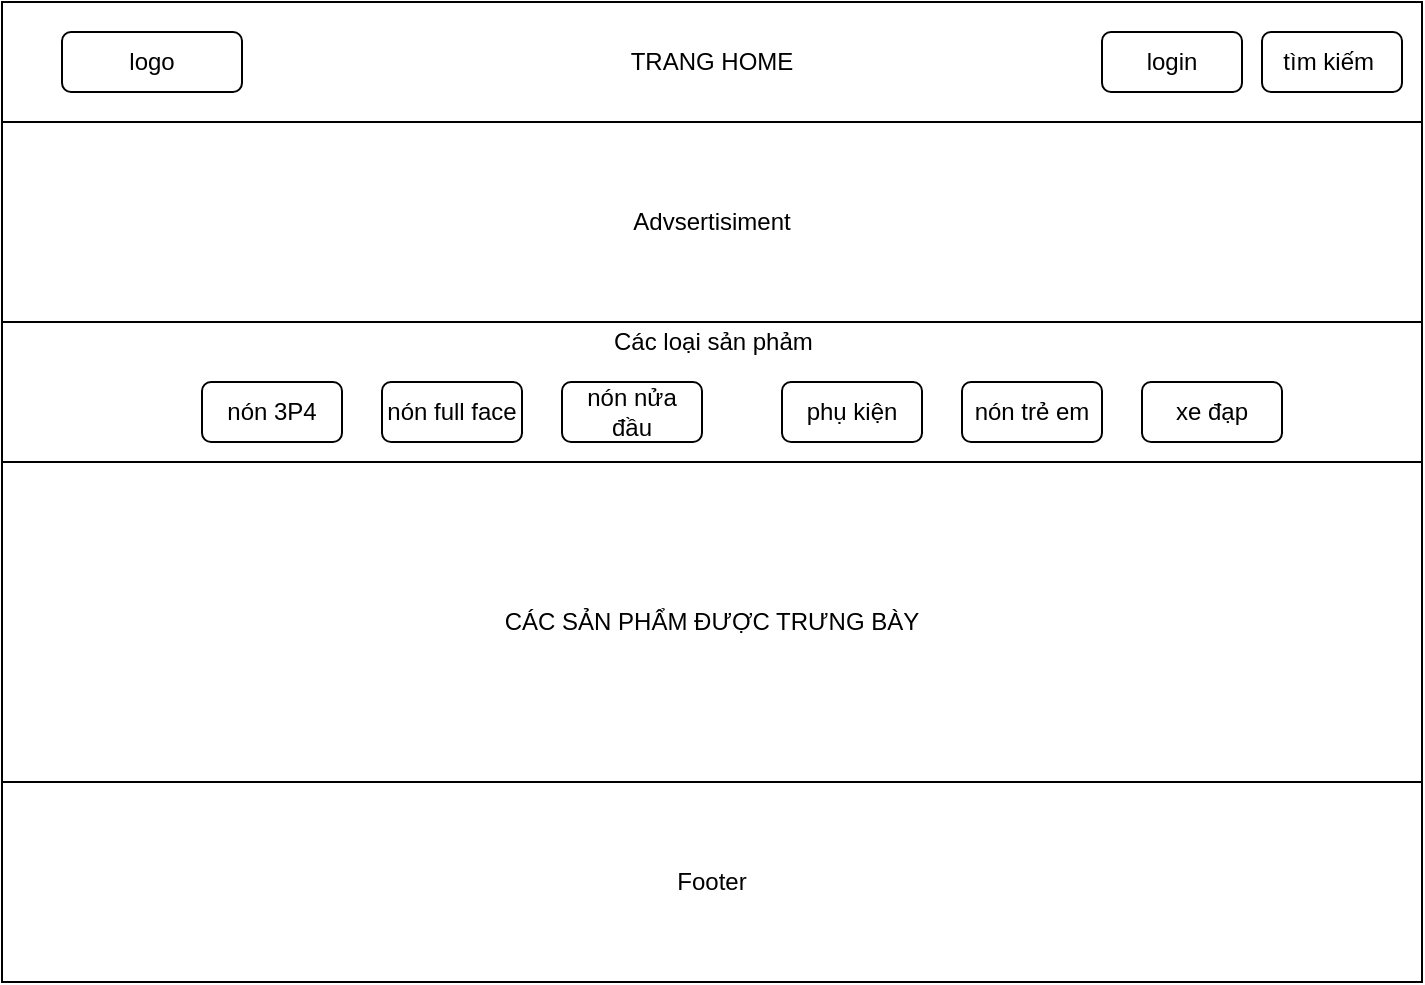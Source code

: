 <mxfile version="24.2.5" type="device">
  <diagram name="Page-1" id="e4HsSFkInNs4kpQxS1DK">
    <mxGraphModel dx="1050" dy="557" grid="1" gridSize="10" guides="1" tooltips="1" connect="1" arrows="1" fold="1" page="1" pageScale="1" pageWidth="850" pageHeight="1100" math="0" shadow="0">
      <root>
        <mxCell id="0" />
        <mxCell id="1" parent="0" />
        <mxCell id="THsJsn4jzuqdwzfCVEJ6-3" value="" style="rounded=0;whiteSpace=wrap;html=1;" parent="1" vertex="1">
          <mxGeometry x="70" y="260" width="710" height="490" as="geometry" />
        </mxCell>
        <mxCell id="THsJsn4jzuqdwzfCVEJ6-6" value="TRANG HOME" style="rounded=0;whiteSpace=wrap;html=1;" parent="1" vertex="1">
          <mxGeometry x="70" y="260" width="710" height="60" as="geometry" />
        </mxCell>
        <mxCell id="THsJsn4jzuqdwzfCVEJ6-7" value="logo" style="rounded=1;whiteSpace=wrap;html=1;" parent="1" vertex="1">
          <mxGeometry x="100" y="275" width="90" height="30" as="geometry" />
        </mxCell>
        <mxCell id="THsJsn4jzuqdwzfCVEJ6-8" value="login" style="rounded=1;whiteSpace=wrap;html=1;" parent="1" vertex="1">
          <mxGeometry x="620" y="275" width="70" height="30" as="geometry" />
        </mxCell>
        <mxCell id="THsJsn4jzuqdwzfCVEJ6-9" value="tìm kiếm&amp;nbsp;" style="rounded=1;whiteSpace=wrap;html=1;" parent="1" vertex="1">
          <mxGeometry x="700" y="275" width="70" height="30" as="geometry" />
        </mxCell>
        <mxCell id="THsJsn4jzuqdwzfCVEJ6-12" value="Advsertisiment" style="rounded=0;whiteSpace=wrap;html=1;" parent="1" vertex="1">
          <mxGeometry x="70" y="320" width="710" height="100" as="geometry" />
        </mxCell>
        <mxCell id="THsJsn4jzuqdwzfCVEJ6-13" value="" style="rounded=0;whiteSpace=wrap;html=1;" parent="1" vertex="1">
          <mxGeometry x="70" y="420" width="710" height="70" as="geometry" />
        </mxCell>
        <mxCell id="THsJsn4jzuqdwzfCVEJ6-14" value="Các loại sản phảm&lt;div&gt;&lt;br&gt;&lt;/div&gt;" style="text;strokeColor=none;fillColor=none;align=left;verticalAlign=middle;spacingLeft=4;spacingRight=4;overflow=hidden;points=[[0,0.5],[1,0.5]];portConstraint=eastwest;rotatable=0;whiteSpace=wrap;html=1;" parent="1" vertex="1">
          <mxGeometry x="370" y="420" width="150" height="30" as="geometry" />
        </mxCell>
        <mxCell id="THsJsn4jzuqdwzfCVEJ6-15" value="nón 3P4" style="rounded=1;whiteSpace=wrap;html=1;" parent="1" vertex="1">
          <mxGeometry x="170" y="450" width="70" height="30" as="geometry" />
        </mxCell>
        <mxCell id="THsJsn4jzuqdwzfCVEJ6-17" value="nón full face" style="rounded=1;whiteSpace=wrap;html=1;" parent="1" vertex="1">
          <mxGeometry x="260" y="450" width="70" height="30" as="geometry" />
        </mxCell>
        <mxCell id="THsJsn4jzuqdwzfCVEJ6-18" value="nón nửa đầu" style="rounded=1;whiteSpace=wrap;html=1;" parent="1" vertex="1">
          <mxGeometry x="350" y="450" width="70" height="30" as="geometry" />
        </mxCell>
        <mxCell id="THsJsn4jzuqdwzfCVEJ6-19" value="phụ kiện" style="rounded=1;whiteSpace=wrap;html=1;" parent="1" vertex="1">
          <mxGeometry x="460" y="450" width="70" height="30" as="geometry" />
        </mxCell>
        <mxCell id="THsJsn4jzuqdwzfCVEJ6-20" value="nón trẻ em" style="rounded=1;whiteSpace=wrap;html=1;" parent="1" vertex="1">
          <mxGeometry x="550" y="450" width="70" height="30" as="geometry" />
        </mxCell>
        <mxCell id="THsJsn4jzuqdwzfCVEJ6-21" value="xe đạp" style="rounded=1;whiteSpace=wrap;html=1;" parent="1" vertex="1">
          <mxGeometry x="640" y="450" width="70" height="30" as="geometry" />
        </mxCell>
        <mxCell id="THsJsn4jzuqdwzfCVEJ6-24" value="CÁC SẢN PHẨM ĐƯỢC TRƯNG BÀY" style="rounded=0;whiteSpace=wrap;html=1;" parent="1" vertex="1">
          <mxGeometry x="70" y="490" width="710" height="160" as="geometry" />
        </mxCell>
        <mxCell id="vtl9Jq8lzI8ggjakYzpQ-1" value="Footer" style="rounded=0;whiteSpace=wrap;html=1;" vertex="1" parent="1">
          <mxGeometry x="70" y="650" width="710" height="100" as="geometry" />
        </mxCell>
      </root>
    </mxGraphModel>
  </diagram>
</mxfile>
